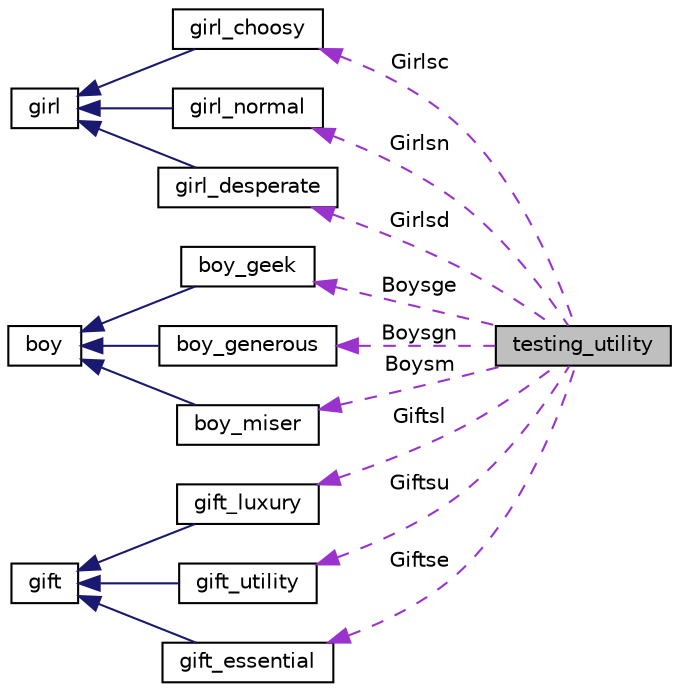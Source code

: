 digraph "testing_utility"
{
  edge [fontname="Helvetica",fontsize="10",labelfontname="Helvetica",labelfontsize="10"];
  node [fontname="Helvetica",fontsize="10",shape=record];
  rankdir="LR";
  Node1 [label="testing_utility",height=0.2,width=0.4,color="black", fillcolor="grey75", style="filled", fontcolor="black"];
  Node2 -> Node1 [dir="back",color="darkorchid3",fontsize="10",style="dashed",label=" Girlsc" ,fontname="Helvetica"];
  Node2 [label="girl_choosy",height=0.2,width=0.4,color="black", fillcolor="white", style="filled",URL="$classgirl__choosy.html"];
  Node3 -> Node2 [dir="back",color="midnightblue",fontsize="10",style="solid",fontname="Helvetica"];
  Node3 [label="girl",height=0.2,width=0.4,color="black", fillcolor="white", style="filled",URL="$classgirl.html"];
  Node4 -> Node1 [dir="back",color="darkorchid3",fontsize="10",style="dashed",label=" Girlsn" ,fontname="Helvetica"];
  Node4 [label="girl_normal",height=0.2,width=0.4,color="black", fillcolor="white", style="filled",URL="$classgirl__normal.html"];
  Node3 -> Node4 [dir="back",color="midnightblue",fontsize="10",style="solid",fontname="Helvetica"];
  Node5 -> Node1 [dir="back",color="darkorchid3",fontsize="10",style="dashed",label=" Boysge" ,fontname="Helvetica"];
  Node5 [label="boy_geek",height=0.2,width=0.4,color="black", fillcolor="white", style="filled",URL="$classboy__geek.html"];
  Node6 -> Node5 [dir="back",color="midnightblue",fontsize="10",style="solid",fontname="Helvetica"];
  Node6 [label="boy",height=0.2,width=0.4,color="black", fillcolor="white", style="filled",URL="$classboy.html"];
  Node7 -> Node1 [dir="back",color="darkorchid3",fontsize="10",style="dashed",label=" Boysgn" ,fontname="Helvetica"];
  Node7 [label="boy_generous",height=0.2,width=0.4,color="black", fillcolor="white", style="filled",URL="$classboy__generous.html"];
  Node6 -> Node7 [dir="back",color="midnightblue",fontsize="10",style="solid",fontname="Helvetica"];
  Node8 -> Node1 [dir="back",color="darkorchid3",fontsize="10",style="dashed",label=" Giftsl" ,fontname="Helvetica"];
  Node8 [label="gift_luxury",height=0.2,width=0.4,color="black", fillcolor="white", style="filled",URL="$classgift__luxury.html"];
  Node9 -> Node8 [dir="back",color="midnightblue",fontsize="10",style="solid",fontname="Helvetica"];
  Node9 [label="gift",height=0.2,width=0.4,color="black", fillcolor="white", style="filled",URL="$classgift.html"];
  Node10 -> Node1 [dir="back",color="darkorchid3",fontsize="10",style="dashed",label=" Giftsu" ,fontname="Helvetica"];
  Node10 [label="gift_utility",height=0.2,width=0.4,color="black", fillcolor="white", style="filled",URL="$classgift__utility.html"];
  Node9 -> Node10 [dir="back",color="midnightblue",fontsize="10",style="solid",fontname="Helvetica"];
  Node11 -> Node1 [dir="back",color="darkorchid3",fontsize="10",style="dashed",label=" Girlsd" ,fontname="Helvetica"];
  Node11 [label="girl_desperate",height=0.2,width=0.4,color="black", fillcolor="white", style="filled",URL="$classgirl__desperate.html"];
  Node3 -> Node11 [dir="back",color="midnightblue",fontsize="10",style="solid",fontname="Helvetica"];
  Node12 -> Node1 [dir="back",color="darkorchid3",fontsize="10",style="dashed",label=" Giftse" ,fontname="Helvetica"];
  Node12 [label="gift_essential",height=0.2,width=0.4,color="black", fillcolor="white", style="filled",URL="$classgift__essential.html"];
  Node9 -> Node12 [dir="back",color="midnightblue",fontsize="10",style="solid",fontname="Helvetica"];
  Node13 -> Node1 [dir="back",color="darkorchid3",fontsize="10",style="dashed",label=" Boysm" ,fontname="Helvetica"];
  Node13 [label="boy_miser",height=0.2,width=0.4,color="black", fillcolor="white", style="filled",URL="$classboy__miser.html"];
  Node6 -> Node13 [dir="back",color="midnightblue",fontsize="10",style="solid",fontname="Helvetica"];
}
